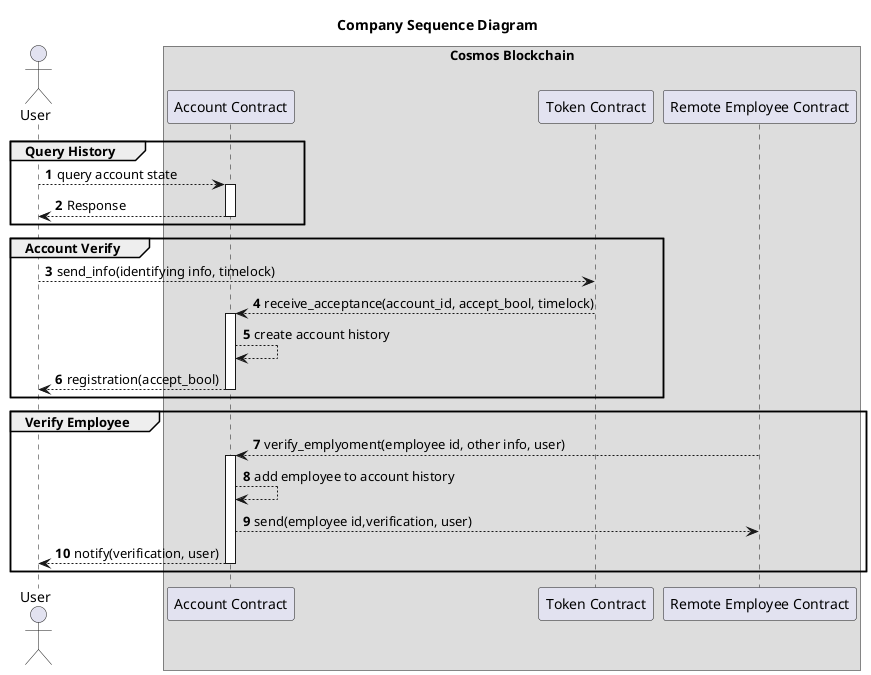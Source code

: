 @startuml
title Company Sequence Diagram

actor User as U

box "Cosmos Blockchain"
  participant "Account Contract" as AC
  participant "Token Contract" as TC
  participant "Remote Employee Contract" as REC
end box


autonumber

group Query History 

U --> AC: query account state
activate AC

AC --> U: Response
deactivate AC

end group

group Account Verify

  U --> TC: send_info(identifying info, timelock)


  TC --> AC: receive_acceptance(account_id, accept_bool, timelock)
  activate AC

  AC --> AC: create account history

  AC --> U: registration(accept_bool)
  deactivate AC

end group

group Verify Employee

  REC --> AC: verify_emplyoment(employee id, other info, user)
  activate AC

  AC --> AC: add employee to account history
  AC --> REC: send(employee id,verification, user)

  AC --> U: notify(verification, user)
  deactivate AC


end group
@enduml